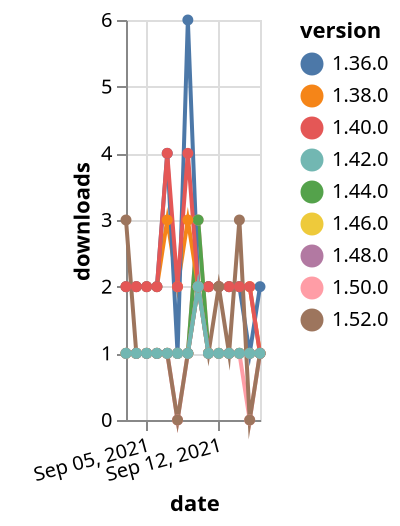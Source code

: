 {"$schema": "https://vega.github.io/schema/vega-lite/v5.json", "description": "A simple bar chart with embedded data.", "data": {"values": [{"date": "2021-09-03", "total": 177, "delta": 1, "version": "1.50.0"}, {"date": "2021-09-04", "total": 178, "delta": 1, "version": "1.50.0"}, {"date": "2021-09-05", "total": 179, "delta": 1, "version": "1.50.0"}, {"date": "2021-09-06", "total": 180, "delta": 1, "version": "1.50.0"}, {"date": "2021-09-07", "total": 181, "delta": 1, "version": "1.50.0"}, {"date": "2021-09-08", "total": 181, "delta": 0, "version": "1.50.0"}, {"date": "2021-09-09", "total": 182, "delta": 1, "version": "1.50.0"}, {"date": "2021-09-10", "total": 185, "delta": 3, "version": "1.50.0"}, {"date": "2021-09-11", "total": 186, "delta": 1, "version": "1.50.0"}, {"date": "2021-09-12", "total": 187, "delta": 1, "version": "1.50.0"}, {"date": "2021-09-13", "total": 188, "delta": 1, "version": "1.50.0"}, {"date": "2021-09-14", "total": 189, "delta": 1, "version": "1.50.0"}, {"date": "2021-09-15", "total": 189, "delta": 0, "version": "1.50.0"}, {"date": "2021-09-16", "total": 190, "delta": 1, "version": "1.50.0"}, {"date": "2021-09-03", "total": 339, "delta": 1, "version": "1.44.0"}, {"date": "2021-09-04", "total": 340, "delta": 1, "version": "1.44.0"}, {"date": "2021-09-05", "total": 341, "delta": 1, "version": "1.44.0"}, {"date": "2021-09-06", "total": 342, "delta": 1, "version": "1.44.0"}, {"date": "2021-09-07", "total": 343, "delta": 1, "version": "1.44.0"}, {"date": "2021-09-08", "total": 344, "delta": 1, "version": "1.44.0"}, {"date": "2021-09-09", "total": 345, "delta": 1, "version": "1.44.0"}, {"date": "2021-09-10", "total": 348, "delta": 3, "version": "1.44.0"}, {"date": "2021-09-11", "total": 349, "delta": 1, "version": "1.44.0"}, {"date": "2021-09-12", "total": 350, "delta": 1, "version": "1.44.0"}, {"date": "2021-09-13", "total": 351, "delta": 1, "version": "1.44.0"}, {"date": "2021-09-14", "total": 352, "delta": 1, "version": "1.44.0"}, {"date": "2021-09-15", "total": 353, "delta": 1, "version": "1.44.0"}, {"date": "2021-09-16", "total": 354, "delta": 1, "version": "1.44.0"}, {"date": "2021-09-03", "total": 2628, "delta": 2, "version": "1.38.0"}, {"date": "2021-09-04", "total": 2630, "delta": 2, "version": "1.38.0"}, {"date": "2021-09-05", "total": 2632, "delta": 2, "version": "1.38.0"}, {"date": "2021-09-06", "total": 2634, "delta": 2, "version": "1.38.0"}, {"date": "2021-09-07", "total": 2637, "delta": 3, "version": "1.38.0"}, {"date": "2021-09-08", "total": 2639, "delta": 2, "version": "1.38.0"}, {"date": "2021-09-09", "total": 2642, "delta": 3, "version": "1.38.0"}, {"date": "2021-09-10", "total": 2644, "delta": 2, "version": "1.38.0"}, {"date": "2021-09-11", "total": 2646, "delta": 2, "version": "1.38.0"}, {"date": "2021-09-12", "total": 2648, "delta": 2, "version": "1.38.0"}, {"date": "2021-09-13", "total": 2650, "delta": 2, "version": "1.38.0"}, {"date": "2021-09-14", "total": 2652, "delta": 2, "version": "1.38.0"}, {"date": "2021-09-15", "total": 2654, "delta": 2, "version": "1.38.0"}, {"date": "2021-09-16", "total": 2655, "delta": 1, "version": "1.38.0"}, {"date": "2021-09-03", "total": 3129, "delta": 2, "version": "1.36.0"}, {"date": "2021-09-04", "total": 3131, "delta": 2, "version": "1.36.0"}, {"date": "2021-09-05", "total": 3133, "delta": 2, "version": "1.36.0"}, {"date": "2021-09-06", "total": 3135, "delta": 2, "version": "1.36.0"}, {"date": "2021-09-07", "total": 3139, "delta": 4, "version": "1.36.0"}, {"date": "2021-09-08", "total": 3140, "delta": 1, "version": "1.36.0"}, {"date": "2021-09-09", "total": 3146, "delta": 6, "version": "1.36.0"}, {"date": "2021-09-10", "total": 3148, "delta": 2, "version": "1.36.0"}, {"date": "2021-09-11", "total": 3150, "delta": 2, "version": "1.36.0"}, {"date": "2021-09-12", "total": 3152, "delta": 2, "version": "1.36.0"}, {"date": "2021-09-13", "total": 3154, "delta": 2, "version": "1.36.0"}, {"date": "2021-09-14", "total": 3156, "delta": 2, "version": "1.36.0"}, {"date": "2021-09-15", "total": 3157, "delta": 1, "version": "1.36.0"}, {"date": "2021-09-16", "total": 3159, "delta": 2, "version": "1.36.0"}, {"date": "2021-09-03", "total": 2479, "delta": 2, "version": "1.40.0"}, {"date": "2021-09-04", "total": 2481, "delta": 2, "version": "1.40.0"}, {"date": "2021-09-05", "total": 2483, "delta": 2, "version": "1.40.0"}, {"date": "2021-09-06", "total": 2485, "delta": 2, "version": "1.40.0"}, {"date": "2021-09-07", "total": 2489, "delta": 4, "version": "1.40.0"}, {"date": "2021-09-08", "total": 2491, "delta": 2, "version": "1.40.0"}, {"date": "2021-09-09", "total": 2495, "delta": 4, "version": "1.40.0"}, {"date": "2021-09-10", "total": 2497, "delta": 2, "version": "1.40.0"}, {"date": "2021-09-11", "total": 2499, "delta": 2, "version": "1.40.0"}, {"date": "2021-09-12", "total": 2501, "delta": 2, "version": "1.40.0"}, {"date": "2021-09-13", "total": 2503, "delta": 2, "version": "1.40.0"}, {"date": "2021-09-14", "total": 2505, "delta": 2, "version": "1.40.0"}, {"date": "2021-09-15", "total": 2507, "delta": 2, "version": "1.40.0"}, {"date": "2021-09-16", "total": 2508, "delta": 1, "version": "1.40.0"}, {"date": "2021-09-03", "total": 188, "delta": 1, "version": "1.46.0"}, {"date": "2021-09-04", "total": 189, "delta": 1, "version": "1.46.0"}, {"date": "2021-09-05", "total": 190, "delta": 1, "version": "1.46.0"}, {"date": "2021-09-06", "total": 191, "delta": 1, "version": "1.46.0"}, {"date": "2021-09-07", "total": 192, "delta": 1, "version": "1.46.0"}, {"date": "2021-09-08", "total": 193, "delta": 1, "version": "1.46.0"}, {"date": "2021-09-09", "total": 194, "delta": 1, "version": "1.46.0"}, {"date": "2021-09-10", "total": 196, "delta": 2, "version": "1.46.0"}, {"date": "2021-09-11", "total": 197, "delta": 1, "version": "1.46.0"}, {"date": "2021-09-12", "total": 198, "delta": 1, "version": "1.46.0"}, {"date": "2021-09-13", "total": 199, "delta": 1, "version": "1.46.0"}, {"date": "2021-09-14", "total": 200, "delta": 1, "version": "1.46.0"}, {"date": "2021-09-15", "total": 201, "delta": 1, "version": "1.46.0"}, {"date": "2021-09-16", "total": 202, "delta": 1, "version": "1.46.0"}, {"date": "2021-09-03", "total": 124, "delta": 3, "version": "1.52.0"}, {"date": "2021-09-04", "total": 125, "delta": 1, "version": "1.52.0"}, {"date": "2021-09-05", "total": 126, "delta": 1, "version": "1.52.0"}, {"date": "2021-09-06", "total": 127, "delta": 1, "version": "1.52.0"}, {"date": "2021-09-07", "total": 128, "delta": 1, "version": "1.52.0"}, {"date": "2021-09-08", "total": 128, "delta": 0, "version": "1.52.0"}, {"date": "2021-09-09", "total": 129, "delta": 1, "version": "1.52.0"}, {"date": "2021-09-10", "total": 131, "delta": 2, "version": "1.52.0"}, {"date": "2021-09-11", "total": 132, "delta": 1, "version": "1.52.0"}, {"date": "2021-09-12", "total": 134, "delta": 2, "version": "1.52.0"}, {"date": "2021-09-13", "total": 135, "delta": 1, "version": "1.52.0"}, {"date": "2021-09-14", "total": 138, "delta": 3, "version": "1.52.0"}, {"date": "2021-09-15", "total": 138, "delta": 0, "version": "1.52.0"}, {"date": "2021-09-16", "total": 139, "delta": 1, "version": "1.52.0"}, {"date": "2021-09-03", "total": 163, "delta": 1, "version": "1.48.0"}, {"date": "2021-09-04", "total": 164, "delta": 1, "version": "1.48.0"}, {"date": "2021-09-05", "total": 165, "delta": 1, "version": "1.48.0"}, {"date": "2021-09-06", "total": 166, "delta": 1, "version": "1.48.0"}, {"date": "2021-09-07", "total": 167, "delta": 1, "version": "1.48.0"}, {"date": "2021-09-08", "total": 168, "delta": 1, "version": "1.48.0"}, {"date": "2021-09-09", "total": 169, "delta": 1, "version": "1.48.0"}, {"date": "2021-09-10", "total": 171, "delta": 2, "version": "1.48.0"}, {"date": "2021-09-11", "total": 172, "delta": 1, "version": "1.48.0"}, {"date": "2021-09-12", "total": 173, "delta": 1, "version": "1.48.0"}, {"date": "2021-09-13", "total": 174, "delta": 1, "version": "1.48.0"}, {"date": "2021-09-14", "total": 175, "delta": 1, "version": "1.48.0"}, {"date": "2021-09-15", "total": 176, "delta": 1, "version": "1.48.0"}, {"date": "2021-09-16", "total": 177, "delta": 1, "version": "1.48.0"}, {"date": "2021-09-03", "total": 252, "delta": 1, "version": "1.42.0"}, {"date": "2021-09-04", "total": 253, "delta": 1, "version": "1.42.0"}, {"date": "2021-09-05", "total": 254, "delta": 1, "version": "1.42.0"}, {"date": "2021-09-06", "total": 255, "delta": 1, "version": "1.42.0"}, {"date": "2021-09-07", "total": 256, "delta": 1, "version": "1.42.0"}, {"date": "2021-09-08", "total": 257, "delta": 1, "version": "1.42.0"}, {"date": "2021-09-09", "total": 258, "delta": 1, "version": "1.42.0"}, {"date": "2021-09-10", "total": 260, "delta": 2, "version": "1.42.0"}, {"date": "2021-09-11", "total": 261, "delta": 1, "version": "1.42.0"}, {"date": "2021-09-12", "total": 262, "delta": 1, "version": "1.42.0"}, {"date": "2021-09-13", "total": 263, "delta": 1, "version": "1.42.0"}, {"date": "2021-09-14", "total": 264, "delta": 1, "version": "1.42.0"}, {"date": "2021-09-15", "total": 265, "delta": 1, "version": "1.42.0"}, {"date": "2021-09-16", "total": 266, "delta": 1, "version": "1.42.0"}]}, "width": "container", "mark": {"type": "line", "point": {"filled": true}}, "encoding": {"x": {"field": "date", "type": "temporal", "timeUnit": "yearmonthdate", "title": "date", "axis": {"labelAngle": -15}}, "y": {"field": "delta", "type": "quantitative", "title": "downloads"}, "color": {"field": "version", "type": "nominal"}, "tooltip": {"field": "delta"}}}